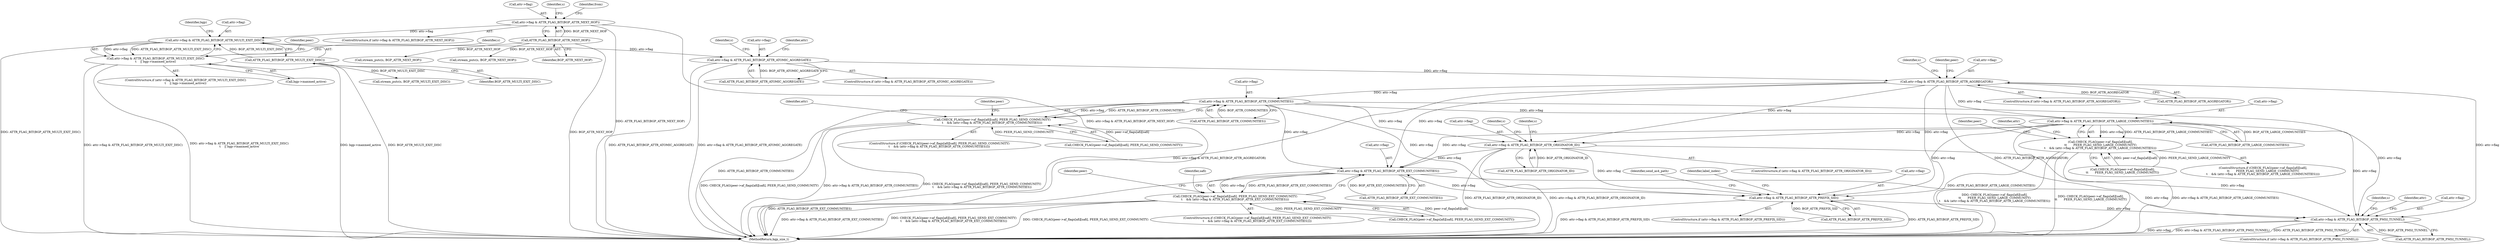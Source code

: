 digraph "0_frr_943d595a018e69b550db08cccba1d0778a86705a_0@pointer" {
"1000483" [label="(Call,attr->flag & ATTR_FLAG_BIT(BGP_ATTR_MULTI_EXIT_DISC))"];
"1000429" [label="(Call,attr->flag & ATTR_FLAG_BIT(BGP_ATTR_NEXT_HOP))"];
"1000433" [label="(Call,ATTR_FLAG_BIT(BGP_ATTR_NEXT_HOP))"];
"1000487" [label="(Call,ATTR_FLAG_BIT(BGP_ATTR_MULTI_EXIT_DISC))"];
"1000482" [label="(Call,attr->flag & ATTR_FLAG_BIT(BGP_ATTR_MULTI_EXIT_DISC)\n\t    || bgp->maxmed_active)"];
"1000542" [label="(Call,attr->flag & ATTR_FLAG_BIT(BGP_ATTR_ATOMIC_AGGREGATE))"];
"1000559" [label="(Call,attr->flag & ATTR_FLAG_BIT(BGP_ATTR_AGGREGATOR))"];
"1000629" [label="(Call,attr->flag & ATTR_FLAG_BIT(BGP_ATTR_COMMUNITIES))"];
"1000619" [label="(Call,CHECK_FLAG(peer->af_flags[afi][safi], PEER_FLAG_SEND_COMMUNITY)\n\t    && (attr->flag & ATTR_FLAG_BIT(BGP_ATTR_COMMUNITIES)))"];
"1000710" [label="(Call,attr->flag & ATTR_FLAG_BIT(BGP_ATTR_LARGE_COMMUNITIES))"];
"1000700" [label="(Call,CHECK_FLAG(peer->af_flags[afi][safi],\n\t\t       PEER_FLAG_SEND_LARGE_COMMUNITY)\n\t    && (attr->flag & ATTR_FLAG_BIT(BGP_ATTR_LARGE_COMMUNITIES)))"];
"1000793" [label="(Call,attr->flag & ATTR_FLAG_BIT(BGP_ATTR_ORIGINATOR_ID))"];
"1000898" [label="(Call,attr->flag & ATTR_FLAG_BIT(BGP_ATTR_EXT_COMMUNITIES))"];
"1000888" [label="(Call,CHECK_FLAG(peer->af_flags[afi][safi], PEER_FLAG_SEND_EXT_COMMUNITY)\n\t    && (attr->flag & ATTR_FLAG_BIT(BGP_ATTR_EXT_COMMUNITIES)))"];
"1001110" [label="(Call,attr->flag & ATTR_FLAG_BIT(BGP_ATTR_PREFIX_SID))"];
"1001257" [label="(Call,attr->flag & ATTR_FLAG_BIT(BGP_ATTR_PMSI_TUNNEL))"];
"1000899" [label="(Call,attr->flag)"];
"1000701" [label="(Call,CHECK_FLAG(peer->af_flags[afi][safi],\n\t\t       PEER_FLAG_SEND_LARGE_COMMUNITY))"];
"1000482" [label="(Call,attr->flag & ATTR_FLAG_BIT(BGP_ATTR_MULTI_EXIT_DISC)\n\t    || bgp->maxmed_active)"];
"1001265" [label="(Identifier,s)"];
"1000772" [label="(Identifier,peer)"];
"1001297" [label="(Identifier,attr)"];
"1000618" [label="(ControlStructure,if (CHECK_FLAG(peer->af_flags[afi][safi], PEER_FLAG_SEND_COMMUNITY)\n\t    && (attr->flag & ATTR_FLAG_BIT(BGP_ATTR_COMMUNITIES))))"];
"1000641" [label="(Identifier,attr)"];
"1001256" [label="(ControlStructure,if (attr->flag & ATTR_FLAG_BIT(BGP_ATTR_PMSI_TUNNEL)))"];
"1000710" [label="(Call,attr->flag & ATTR_FLAG_BIT(BGP_ATTR_LARGE_COMMUNITIES))"];
"1000800" [label="(Identifier,s)"];
"1000488" [label="(Identifier,BGP_ATTR_MULTI_EXIT_DISC)"];
"1000487" [label="(Call,ATTR_FLAG_BIT(BGP_ATTR_MULTI_EXIT_DISC))"];
"1000714" [label="(Call,ATTR_FLAG_BIT(BGP_ATTR_LARGE_COMMUNITIES))"];
"1000483" [label="(Call,attr->flag & ATTR_FLAG_BIT(BGP_ATTR_MULTI_EXIT_DISC))"];
"1000430" [label="(Call,attr->flag)"];
"1000909" [label="(Identifier,peer)"];
"1000794" [label="(Call,attr->flag)"];
"1000546" [label="(Call,ATTR_FLAG_BIT(BGP_ATTR_ATOMIC_AGGREGATE))"];
"1000433" [label="(Call,ATTR_FLAG_BIT(BGP_ATTR_NEXT_HOP))"];
"1001106" [label="(Identifier,safi)"];
"1000490" [label="(Identifier,bgp)"];
"1000700" [label="(Call,CHECK_FLAG(peer->af_flags[afi][safi],\n\t\t       PEER_FLAG_SEND_LARGE_COMMUNITY)\n\t    && (attr->flag & ATTR_FLAG_BIT(BGP_ATTR_LARGE_COMMUNITIES)))"];
"1000484" [label="(Call,attr->flag)"];
"1000496" [label="(Call,stream_putc(s, BGP_ATTR_MULTI_EXIT_DISC))"];
"1000558" [label="(ControlStructure,if (attr->flag & ATTR_FLAG_BIT(BGP_ATTR_AGGREGATOR)))"];
"1001261" [label="(Call,ATTR_FLAG_BIT(BGP_ATTR_PMSI_TUNNEL))"];
"1000489" [label="(Call,bgp->maxmed_active)"];
"1000793" [label="(Call,attr->flag & ATTR_FLAG_BIT(BGP_ATTR_ORIGINATOR_ID))"];
"1000467" [label="(Call,stream_putc(s, BGP_ATTR_NEXT_HOP))"];
"1000437" [label="(Identifier,s)"];
"1000889" [label="(Call,CHECK_FLAG(peer->af_flags[afi][safi], PEER_FLAG_SEND_EXT_COMMUNITY))"];
"1000705" [label="(Identifier,peer)"];
"1000620" [label="(Call,CHECK_FLAG(peer->af_flags[afi][safi], PEER_FLAG_SEND_COMMUNITY))"];
"1000429" [label="(Call,attr->flag & ATTR_FLAG_BIT(BGP_ATTR_NEXT_HOP))"];
"1000567" [label="(Identifier,s)"];
"1000428" [label="(ControlStructure,if (attr->flag & ATTR_FLAG_BIT(BGP_ATTR_NEXT_HOP)))"];
"1000633" [label="(Call,ATTR_FLAG_BIT(BGP_ATTR_COMMUNITIES))"];
"1000518" [label="(Identifier,peer)"];
"1000439" [label="(Call,stream_putc(s, BGP_ATTR_NEXT_HOP))"];
"1000559" [label="(Call,attr->flag & ATTR_FLAG_BIT(BGP_ATTR_AGGREGATOR))"];
"1000699" [label="(ControlStructure,if (CHECK_FLAG(peer->af_flags[afi][safi],\n\t\t       PEER_FLAG_SEND_LARGE_COMMUNITY)\n\t    && (attr->flag & ATTR_FLAG_BIT(BGP_ATTR_LARGE_COMMUNITIES))))"];
"1000721" [label="(Identifier,attr)"];
"1000563" [label="(Call,ATTR_FLAG_BIT(BGP_ATTR_AGGREGATOR))"];
"1000460" [label="(Identifier,from)"];
"1000624" [label="(Identifier,peer)"];
"1000887" [label="(ControlStructure,if (CHECK_FLAG(peer->af_flags[afi][safi], PEER_FLAG_SEND_EXT_COMMUNITY)\n\t    && (attr->flag & ATTR_FLAG_BIT(BGP_ATTR_EXT_COMMUNITIES))))"];
"1000434" [label="(Identifier,BGP_ATTR_NEXT_HOP)"];
"1000494" [label="(Identifier,s)"];
"1000543" [label="(Call,attr->flag)"];
"1000560" [label="(Call,attr->flag)"];
"1000898" [label="(Call,attr->flag & ATTR_FLAG_BIT(BGP_ATTR_EXT_COMMUNITIES))"];
"1000902" [label="(Call,ATTR_FLAG_BIT(BGP_ATTR_EXT_COMMUNITIES))"];
"1000561" [label="(Identifier,attr)"];
"1001258" [label="(Call,attr->flag)"];
"1001155" [label="(Identifier,send_as4_path)"];
"1000629" [label="(Call,attr->flag & ATTR_FLAG_BIT(BGP_ATTR_COMMUNITIES))"];
"1000481" [label="(ControlStructure,if (attr->flag & ATTR_FLAG_BIT(BGP_ATTR_MULTI_EXIT_DISC)\n\t    || bgp->maxmed_active))"];
"1000541" [label="(ControlStructure,if (attr->flag & ATTR_FLAG_BIT(BGP_ATTR_ATOMIC_AGGREGATE)))"];
"1001257" [label="(Call,attr->flag & ATTR_FLAG_BIT(BGP_ATTR_PMSI_TUNNEL))"];
"1000792" [label="(ControlStructure,if (attr->flag & ATTR_FLAG_BIT(BGP_ATTR_ORIGINATOR_ID)))"];
"1000711" [label="(Call,attr->flag)"];
"1000797" [label="(Call,ATTR_FLAG_BIT(BGP_ATTR_ORIGINATOR_ID))"];
"1000630" [label="(Call,attr->flag)"];
"1000807" [label="(Identifier,s)"];
"1001119" [label="(Identifier,label_index)"];
"1001109" [label="(ControlStructure,if (attr->flag & ATTR_FLAG_BIT(BGP_ATTR_PREFIX_SID)))"];
"1000542" [label="(Call,attr->flag & ATTR_FLAG_BIT(BGP_ATTR_ATOMIC_AGGREGATE))"];
"1001114" [label="(Call,ATTR_FLAG_BIT(BGP_ATTR_PREFIX_SID))"];
"1001111" [label="(Call,attr->flag)"];
"1000888" [label="(Call,CHECK_FLAG(peer->af_flags[afi][safi], PEER_FLAG_SEND_EXT_COMMUNITY)\n\t    && (attr->flag & ATTR_FLAG_BIT(BGP_ATTR_EXT_COMMUNITIES)))"];
"1000619" [label="(Call,CHECK_FLAG(peer->af_flags[afi][safi], PEER_FLAG_SEND_COMMUNITY)\n\t    && (attr->flag & ATTR_FLAG_BIT(BGP_ATTR_COMMUNITIES)))"];
"1001110" [label="(Call,attr->flag & ATTR_FLAG_BIT(BGP_ATTR_PREFIX_SID))"];
"1000550" [label="(Identifier,s)"];
"1001316" [label="(MethodReturn,bgp_size_t)"];
"1000483" -> "1000482"  [label="AST: "];
"1000483" -> "1000487"  [label="CFG: "];
"1000484" -> "1000483"  [label="AST: "];
"1000487" -> "1000483"  [label="AST: "];
"1000490" -> "1000483"  [label="CFG: "];
"1000482" -> "1000483"  [label="CFG: "];
"1000483" -> "1001316"  [label="DDG: ATTR_FLAG_BIT(BGP_ATTR_MULTI_EXIT_DISC)"];
"1000483" -> "1000482"  [label="DDG: attr->flag"];
"1000483" -> "1000482"  [label="DDG: ATTR_FLAG_BIT(BGP_ATTR_MULTI_EXIT_DISC)"];
"1000429" -> "1000483"  [label="DDG: attr->flag"];
"1000487" -> "1000483"  [label="DDG: BGP_ATTR_MULTI_EXIT_DISC"];
"1000483" -> "1000542"  [label="DDG: attr->flag"];
"1000429" -> "1000428"  [label="AST: "];
"1000429" -> "1000433"  [label="CFG: "];
"1000430" -> "1000429"  [label="AST: "];
"1000433" -> "1000429"  [label="AST: "];
"1000437" -> "1000429"  [label="CFG: "];
"1000460" -> "1000429"  [label="CFG: "];
"1000429" -> "1001316"  [label="DDG: ATTR_FLAG_BIT(BGP_ATTR_NEXT_HOP)"];
"1000429" -> "1001316"  [label="DDG: attr->flag & ATTR_FLAG_BIT(BGP_ATTR_NEXT_HOP)"];
"1000433" -> "1000429"  [label="DDG: BGP_ATTR_NEXT_HOP"];
"1000433" -> "1000434"  [label="CFG: "];
"1000434" -> "1000433"  [label="AST: "];
"1000433" -> "1001316"  [label="DDG: BGP_ATTR_NEXT_HOP"];
"1000433" -> "1000439"  [label="DDG: BGP_ATTR_NEXT_HOP"];
"1000433" -> "1000467"  [label="DDG: BGP_ATTR_NEXT_HOP"];
"1000487" -> "1000488"  [label="CFG: "];
"1000488" -> "1000487"  [label="AST: "];
"1000487" -> "1001316"  [label="DDG: BGP_ATTR_MULTI_EXIT_DISC"];
"1000487" -> "1000496"  [label="DDG: BGP_ATTR_MULTI_EXIT_DISC"];
"1000482" -> "1000481"  [label="AST: "];
"1000482" -> "1000489"  [label="CFG: "];
"1000489" -> "1000482"  [label="AST: "];
"1000494" -> "1000482"  [label="CFG: "];
"1000518" -> "1000482"  [label="CFG: "];
"1000482" -> "1001316"  [label="DDG: bgp->maxmed_active"];
"1000482" -> "1001316"  [label="DDG: attr->flag & ATTR_FLAG_BIT(BGP_ATTR_MULTI_EXIT_DISC)"];
"1000482" -> "1001316"  [label="DDG: attr->flag & ATTR_FLAG_BIT(BGP_ATTR_MULTI_EXIT_DISC)\n\t    || bgp->maxmed_active"];
"1000542" -> "1000541"  [label="AST: "];
"1000542" -> "1000546"  [label="CFG: "];
"1000543" -> "1000542"  [label="AST: "];
"1000546" -> "1000542"  [label="AST: "];
"1000550" -> "1000542"  [label="CFG: "];
"1000561" -> "1000542"  [label="CFG: "];
"1000542" -> "1001316"  [label="DDG: ATTR_FLAG_BIT(BGP_ATTR_ATOMIC_AGGREGATE)"];
"1000542" -> "1001316"  [label="DDG: attr->flag & ATTR_FLAG_BIT(BGP_ATTR_ATOMIC_AGGREGATE)"];
"1000546" -> "1000542"  [label="DDG: BGP_ATTR_ATOMIC_AGGREGATE"];
"1000542" -> "1000559"  [label="DDG: attr->flag"];
"1000559" -> "1000558"  [label="AST: "];
"1000559" -> "1000563"  [label="CFG: "];
"1000560" -> "1000559"  [label="AST: "];
"1000563" -> "1000559"  [label="AST: "];
"1000567" -> "1000559"  [label="CFG: "];
"1000624" -> "1000559"  [label="CFG: "];
"1000559" -> "1001316"  [label="DDG: ATTR_FLAG_BIT(BGP_ATTR_AGGREGATOR)"];
"1000559" -> "1001316"  [label="DDG: attr->flag & ATTR_FLAG_BIT(BGP_ATTR_AGGREGATOR)"];
"1000563" -> "1000559"  [label="DDG: BGP_ATTR_AGGREGATOR"];
"1000559" -> "1000629"  [label="DDG: attr->flag"];
"1000559" -> "1000710"  [label="DDG: attr->flag"];
"1000559" -> "1000793"  [label="DDG: attr->flag"];
"1000559" -> "1000898"  [label="DDG: attr->flag"];
"1000559" -> "1001110"  [label="DDG: attr->flag"];
"1000559" -> "1001257"  [label="DDG: attr->flag"];
"1000629" -> "1000619"  [label="AST: "];
"1000629" -> "1000633"  [label="CFG: "];
"1000630" -> "1000629"  [label="AST: "];
"1000633" -> "1000629"  [label="AST: "];
"1000619" -> "1000629"  [label="CFG: "];
"1000629" -> "1001316"  [label="DDG: ATTR_FLAG_BIT(BGP_ATTR_COMMUNITIES)"];
"1000629" -> "1000619"  [label="DDG: attr->flag"];
"1000629" -> "1000619"  [label="DDG: ATTR_FLAG_BIT(BGP_ATTR_COMMUNITIES)"];
"1000633" -> "1000629"  [label="DDG: BGP_ATTR_COMMUNITIES"];
"1000629" -> "1000710"  [label="DDG: attr->flag"];
"1000629" -> "1000793"  [label="DDG: attr->flag"];
"1000629" -> "1000898"  [label="DDG: attr->flag"];
"1000629" -> "1001110"  [label="DDG: attr->flag"];
"1000629" -> "1001257"  [label="DDG: attr->flag"];
"1000619" -> "1000618"  [label="AST: "];
"1000619" -> "1000620"  [label="CFG: "];
"1000620" -> "1000619"  [label="AST: "];
"1000641" -> "1000619"  [label="CFG: "];
"1000705" -> "1000619"  [label="CFG: "];
"1000619" -> "1001316"  [label="DDG: attr->flag & ATTR_FLAG_BIT(BGP_ATTR_COMMUNITIES)"];
"1000619" -> "1001316"  [label="DDG: CHECK_FLAG(peer->af_flags[afi][safi], PEER_FLAG_SEND_COMMUNITY)\n\t    && (attr->flag & ATTR_FLAG_BIT(BGP_ATTR_COMMUNITIES))"];
"1000619" -> "1001316"  [label="DDG: CHECK_FLAG(peer->af_flags[afi][safi], PEER_FLAG_SEND_COMMUNITY)"];
"1000620" -> "1000619"  [label="DDG: peer->af_flags[afi][safi]"];
"1000620" -> "1000619"  [label="DDG: PEER_FLAG_SEND_COMMUNITY"];
"1000710" -> "1000700"  [label="AST: "];
"1000710" -> "1000714"  [label="CFG: "];
"1000711" -> "1000710"  [label="AST: "];
"1000714" -> "1000710"  [label="AST: "];
"1000700" -> "1000710"  [label="CFG: "];
"1000710" -> "1001316"  [label="DDG: ATTR_FLAG_BIT(BGP_ATTR_LARGE_COMMUNITIES)"];
"1000710" -> "1000700"  [label="DDG: attr->flag"];
"1000710" -> "1000700"  [label="DDG: ATTR_FLAG_BIT(BGP_ATTR_LARGE_COMMUNITIES)"];
"1000714" -> "1000710"  [label="DDG: BGP_ATTR_LARGE_COMMUNITIES"];
"1000710" -> "1000793"  [label="DDG: attr->flag"];
"1000710" -> "1000898"  [label="DDG: attr->flag"];
"1000710" -> "1001110"  [label="DDG: attr->flag"];
"1000710" -> "1001257"  [label="DDG: attr->flag"];
"1000700" -> "1000699"  [label="AST: "];
"1000700" -> "1000701"  [label="CFG: "];
"1000701" -> "1000700"  [label="AST: "];
"1000721" -> "1000700"  [label="CFG: "];
"1000772" -> "1000700"  [label="CFG: "];
"1000700" -> "1001316"  [label="DDG: CHECK_FLAG(peer->af_flags[afi][safi],\n\t\t       PEER_FLAG_SEND_LARGE_COMMUNITY)\n\t    && (attr->flag & ATTR_FLAG_BIT(BGP_ATTR_LARGE_COMMUNITIES))"];
"1000700" -> "1001316"  [label="DDG: CHECK_FLAG(peer->af_flags[afi][safi],\n\t\t       PEER_FLAG_SEND_LARGE_COMMUNITY)"];
"1000700" -> "1001316"  [label="DDG: attr->flag & ATTR_FLAG_BIT(BGP_ATTR_LARGE_COMMUNITIES)"];
"1000701" -> "1000700"  [label="DDG: peer->af_flags[afi][safi]"];
"1000701" -> "1000700"  [label="DDG: PEER_FLAG_SEND_LARGE_COMMUNITY"];
"1000793" -> "1000792"  [label="AST: "];
"1000793" -> "1000797"  [label="CFG: "];
"1000794" -> "1000793"  [label="AST: "];
"1000797" -> "1000793"  [label="AST: "];
"1000800" -> "1000793"  [label="CFG: "];
"1000807" -> "1000793"  [label="CFG: "];
"1000793" -> "1001316"  [label="DDG: attr->flag & ATTR_FLAG_BIT(BGP_ATTR_ORIGINATOR_ID)"];
"1000793" -> "1001316"  [label="DDG: ATTR_FLAG_BIT(BGP_ATTR_ORIGINATOR_ID)"];
"1000797" -> "1000793"  [label="DDG: BGP_ATTR_ORIGINATOR_ID"];
"1000793" -> "1000898"  [label="DDG: attr->flag"];
"1000793" -> "1001110"  [label="DDG: attr->flag"];
"1000793" -> "1001257"  [label="DDG: attr->flag"];
"1000898" -> "1000888"  [label="AST: "];
"1000898" -> "1000902"  [label="CFG: "];
"1000899" -> "1000898"  [label="AST: "];
"1000902" -> "1000898"  [label="AST: "];
"1000888" -> "1000898"  [label="CFG: "];
"1000898" -> "1001316"  [label="DDG: ATTR_FLAG_BIT(BGP_ATTR_EXT_COMMUNITIES)"];
"1000898" -> "1000888"  [label="DDG: attr->flag"];
"1000898" -> "1000888"  [label="DDG: ATTR_FLAG_BIT(BGP_ATTR_EXT_COMMUNITIES)"];
"1000902" -> "1000898"  [label="DDG: BGP_ATTR_EXT_COMMUNITIES"];
"1000898" -> "1001110"  [label="DDG: attr->flag"];
"1000898" -> "1001257"  [label="DDG: attr->flag"];
"1000888" -> "1000887"  [label="AST: "];
"1000888" -> "1000889"  [label="CFG: "];
"1000889" -> "1000888"  [label="AST: "];
"1000909" -> "1000888"  [label="CFG: "];
"1001106" -> "1000888"  [label="CFG: "];
"1000888" -> "1001316"  [label="DDG: attr->flag & ATTR_FLAG_BIT(BGP_ATTR_EXT_COMMUNITIES)"];
"1000888" -> "1001316"  [label="DDG: CHECK_FLAG(peer->af_flags[afi][safi], PEER_FLAG_SEND_EXT_COMMUNITY)\n\t    && (attr->flag & ATTR_FLAG_BIT(BGP_ATTR_EXT_COMMUNITIES))"];
"1000888" -> "1001316"  [label="DDG: CHECK_FLAG(peer->af_flags[afi][safi], PEER_FLAG_SEND_EXT_COMMUNITY)"];
"1000889" -> "1000888"  [label="DDG: peer->af_flags[afi][safi]"];
"1000889" -> "1000888"  [label="DDG: PEER_FLAG_SEND_EXT_COMMUNITY"];
"1001110" -> "1001109"  [label="AST: "];
"1001110" -> "1001114"  [label="CFG: "];
"1001111" -> "1001110"  [label="AST: "];
"1001114" -> "1001110"  [label="AST: "];
"1001119" -> "1001110"  [label="CFG: "];
"1001155" -> "1001110"  [label="CFG: "];
"1001110" -> "1001316"  [label="DDG: ATTR_FLAG_BIT(BGP_ATTR_PREFIX_SID)"];
"1001110" -> "1001316"  [label="DDG: attr->flag & ATTR_FLAG_BIT(BGP_ATTR_PREFIX_SID)"];
"1001114" -> "1001110"  [label="DDG: BGP_ATTR_PREFIX_SID"];
"1001110" -> "1001257"  [label="DDG: attr->flag"];
"1001257" -> "1001256"  [label="AST: "];
"1001257" -> "1001261"  [label="CFG: "];
"1001258" -> "1001257"  [label="AST: "];
"1001261" -> "1001257"  [label="AST: "];
"1001265" -> "1001257"  [label="CFG: "];
"1001297" -> "1001257"  [label="CFG: "];
"1001257" -> "1001316"  [label="DDG: attr->flag"];
"1001257" -> "1001316"  [label="DDG: attr->flag & ATTR_FLAG_BIT(BGP_ATTR_PMSI_TUNNEL)"];
"1001257" -> "1001316"  [label="DDG: ATTR_FLAG_BIT(BGP_ATTR_PMSI_TUNNEL)"];
"1001261" -> "1001257"  [label="DDG: BGP_ATTR_PMSI_TUNNEL"];
}
